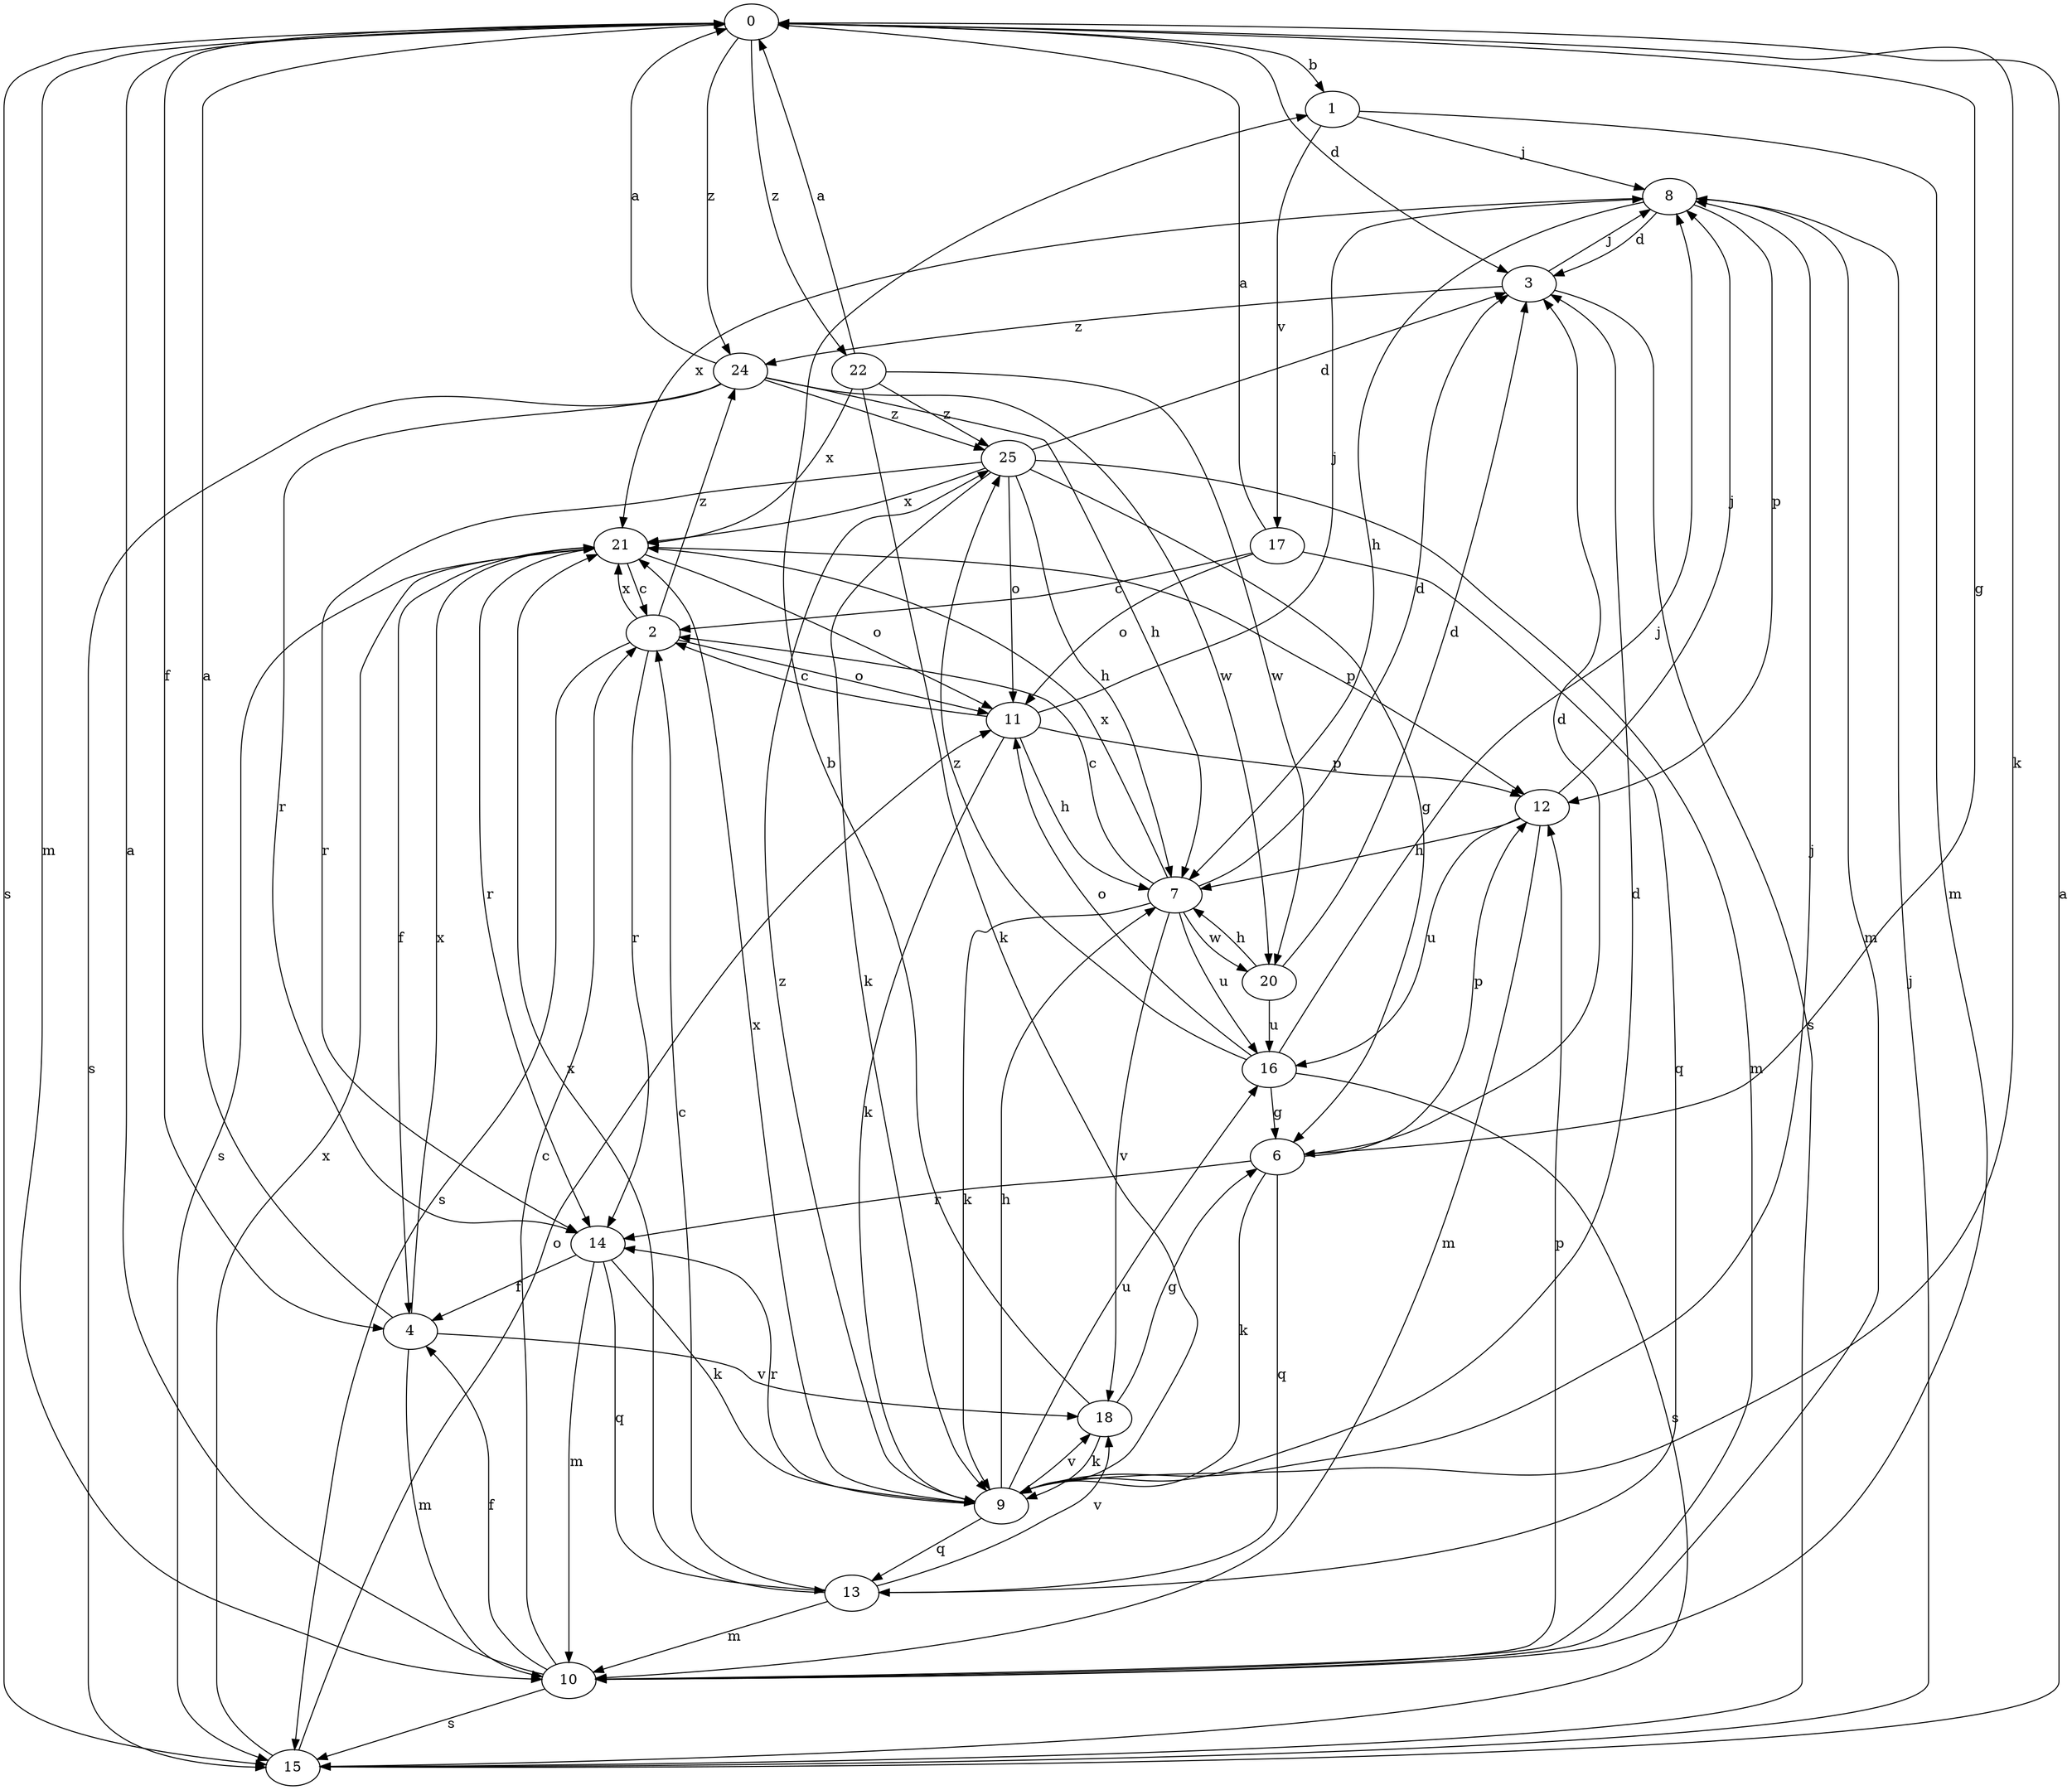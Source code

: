 strict digraph  {
0;
1;
2;
3;
4;
6;
7;
8;
9;
10;
11;
12;
13;
14;
15;
16;
17;
18;
20;
21;
22;
24;
25;
0 -> 1  [label=b];
0 -> 3  [label=d];
0 -> 4  [label=f];
0 -> 6  [label=g];
0 -> 9  [label=k];
0 -> 10  [label=m];
0 -> 15  [label=s];
0 -> 22  [label=z];
0 -> 24  [label=z];
1 -> 8  [label=j];
1 -> 10  [label=m];
1 -> 17  [label=v];
2 -> 11  [label=o];
2 -> 14  [label=r];
2 -> 15  [label=s];
2 -> 21  [label=x];
2 -> 24  [label=z];
3 -> 8  [label=j];
3 -> 15  [label=s];
3 -> 24  [label=z];
4 -> 0  [label=a];
4 -> 10  [label=m];
4 -> 18  [label=v];
4 -> 21  [label=x];
6 -> 3  [label=d];
6 -> 9  [label=k];
6 -> 12  [label=p];
6 -> 13  [label=q];
6 -> 14  [label=r];
7 -> 2  [label=c];
7 -> 3  [label=d];
7 -> 9  [label=k];
7 -> 16  [label=u];
7 -> 18  [label=v];
7 -> 20  [label=w];
7 -> 21  [label=x];
8 -> 3  [label=d];
8 -> 7  [label=h];
8 -> 10  [label=m];
8 -> 12  [label=p];
8 -> 21  [label=x];
9 -> 3  [label=d];
9 -> 7  [label=h];
9 -> 8  [label=j];
9 -> 13  [label=q];
9 -> 14  [label=r];
9 -> 16  [label=u];
9 -> 18  [label=v];
9 -> 21  [label=x];
9 -> 25  [label=z];
10 -> 0  [label=a];
10 -> 2  [label=c];
10 -> 4  [label=f];
10 -> 12  [label=p];
10 -> 15  [label=s];
11 -> 2  [label=c];
11 -> 7  [label=h];
11 -> 8  [label=j];
11 -> 9  [label=k];
11 -> 12  [label=p];
12 -> 7  [label=h];
12 -> 8  [label=j];
12 -> 10  [label=m];
12 -> 16  [label=u];
13 -> 2  [label=c];
13 -> 10  [label=m];
13 -> 18  [label=v];
13 -> 21  [label=x];
14 -> 4  [label=f];
14 -> 9  [label=k];
14 -> 10  [label=m];
14 -> 13  [label=q];
15 -> 0  [label=a];
15 -> 8  [label=j];
15 -> 11  [label=o];
15 -> 21  [label=x];
16 -> 6  [label=g];
16 -> 8  [label=j];
16 -> 11  [label=o];
16 -> 15  [label=s];
16 -> 25  [label=z];
17 -> 0  [label=a];
17 -> 2  [label=c];
17 -> 11  [label=o];
17 -> 13  [label=q];
18 -> 1  [label=b];
18 -> 6  [label=g];
18 -> 9  [label=k];
20 -> 3  [label=d];
20 -> 7  [label=h];
20 -> 16  [label=u];
21 -> 2  [label=c];
21 -> 4  [label=f];
21 -> 11  [label=o];
21 -> 12  [label=p];
21 -> 14  [label=r];
21 -> 15  [label=s];
22 -> 0  [label=a];
22 -> 9  [label=k];
22 -> 20  [label=w];
22 -> 21  [label=x];
22 -> 25  [label=z];
24 -> 0  [label=a];
24 -> 7  [label=h];
24 -> 14  [label=r];
24 -> 15  [label=s];
24 -> 20  [label=w];
24 -> 25  [label=z];
25 -> 3  [label=d];
25 -> 6  [label=g];
25 -> 7  [label=h];
25 -> 9  [label=k];
25 -> 10  [label=m];
25 -> 11  [label=o];
25 -> 14  [label=r];
25 -> 21  [label=x];
}
